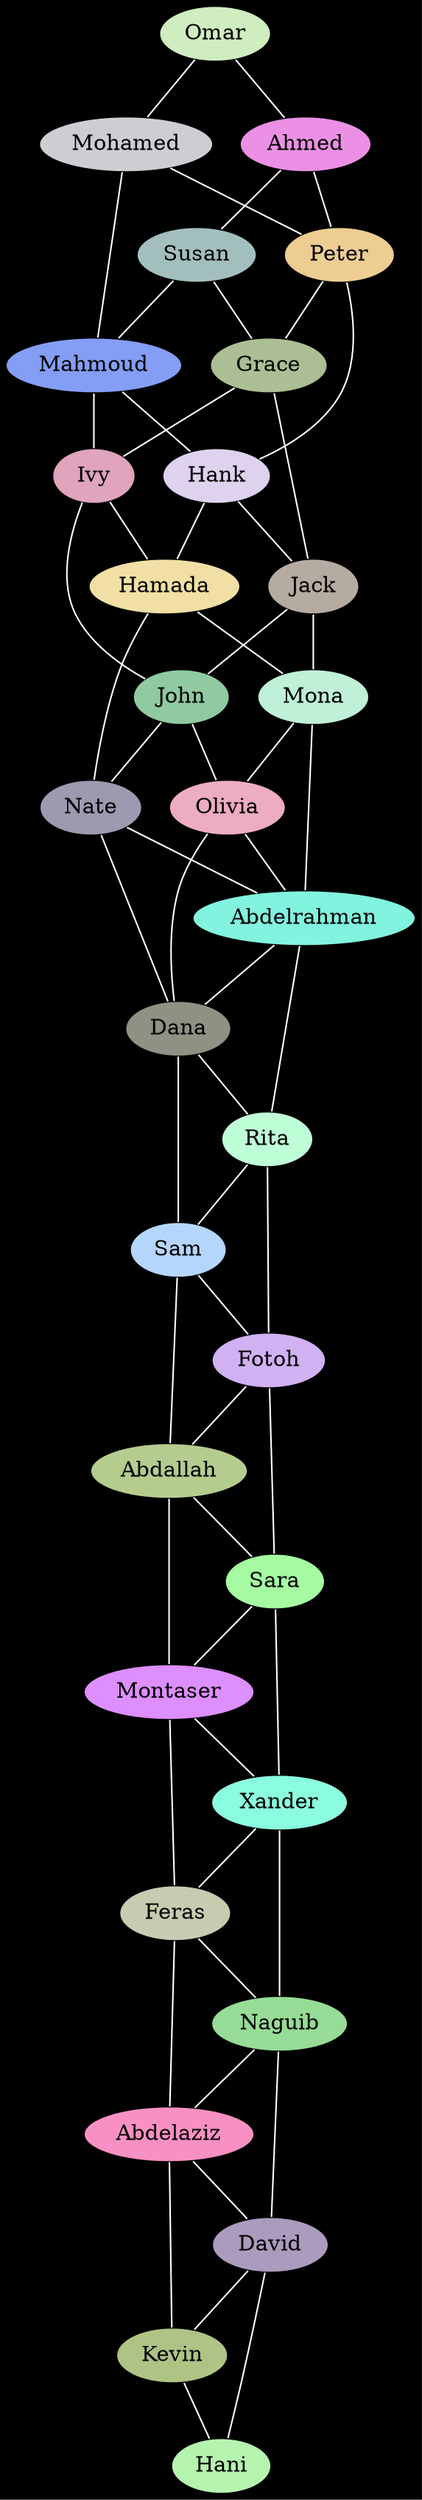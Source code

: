graph G {
    bgcolor=black;
    edge [color=white];
    Omar [style=filled, fillcolor="#9CD9E4"];
    Omar -- Mohamed;
    Omar -- Ahmed;
    Ahmed [style=filled, fillcolor="#EB90E5"];
    Ahmed -- Susan;
    Ahmed -- Peter;
    Mohamed [style=filled, fillcolor="#CDCDD3"];
    Mohamed -- Peter;
    Mohamed -- Mahmoud;
    Susan [style=filled, fillcolor="#A2BFBE"];
    Susan -- Mahmoud;
    Susan -- Grace;
    Peter [style=filled, fillcolor="#EDCD92"];
    Peter -- Grace;
    Peter -- Hank;
    Mahmoud [style=filled, fillcolor="#849EF5"];
    Mahmoud -- Hank;
    Mahmoud -- Ivy;
    Grace [style=filled, fillcolor="#ACBF94"];
    Grace -- Ivy;
    Grace -- Jack;
    Hank [style=filled, fillcolor="#DED2EE"];
    Hank -- Jack;
    Hank -- Hamada;
    Ivy [style=filled, fillcolor="#E0A4BD"];
    Ivy -- Hamada;
    Ivy -- John;
    Jack [style=filled, fillcolor="#B6ABA0"];
    Jack -- John;
    Jack -- Mona;
    Hamada [style=filled, fillcolor="#F1DFA5"];
    Hamada -- Mona;
    Hamada -- Nate;
    John [style=filled, fillcolor="#8FCAA0"];
    John -- Nate;
    John -- Olivia;
    Mona [style=filled, fillcolor="#BFF1D8"];
    Mona -- Olivia;
    Mona -- Abdelrahman;
    Nate [style=filled, fillcolor="#9C9AB0"];
    Nate -- Abdelrahman;
    Nate -- Dana;
    Olivia [style=filled, fillcolor="#EDACBF"];
    Olivia -- Abdelrahman;
    Olivia -- Dana;
    Abdelrahman [style=filled, fillcolor="#82F3DF"];
    Abdelrahman -- Dana;
    Abdelrahman -- Rita;
    Dana [style=filled, fillcolor="#909083"];
    Dana -- Rita;
    Dana -- Sam;
    Rita [style=filled, fillcolor="#BFFFD8"];
    Rita -- Sam;
    Rita -- Fotoh;
    Sam [style=filled, fillcolor="#B4D6FD"];
    Sam -- Fotoh;
    Sam -- Abdallah;
    Fotoh [style=filled, fillcolor="#D0B1F1"];
    Fotoh -- Abdallah;
    Fotoh -- Sara;
    Abdallah [style=filled, fillcolor="#B5CC8F"];
    Abdallah -- Sara;
    Abdallah -- Montaser;
    Sara [style=filled, fillcolor="#A4FBA1"];
    Sara -- Montaser;
    Sara -- Xander;
    Montaser [style=filled, fillcolor="#DD8EFF"];
    Montaser -- Xander;
    Montaser -- Feras;
    Xander [style=filled, fillcolor="#8BFCDE"];
    Xander -- Feras;
    Xander -- Naguib;
    Feras [style=filled, fillcolor="#C7CCB1"];
    Feras -- Naguib;
    Feras -- Abdelaziz;
    Naguib [style=filled, fillcolor="#96DC96"];
    Naguib -- Abdelaziz;
    Naguib -- David;
    Abdelaziz [style=filled, fillcolor="#F890C3"];
    Abdelaziz -- David;
    Abdelaziz -- Kevin;
    David [style=filled, fillcolor="#AB9BBE"];
    David -- Kevin;
    David -- Hani;
    Kevin [style=filled, fillcolor="#AEC384"];
    Kevin -- Hani;
    Hani [style=filled, fillcolor="#B5F4AE"];
    Omar  [style=filled, fillcolor="#CFEDBF"];
}
